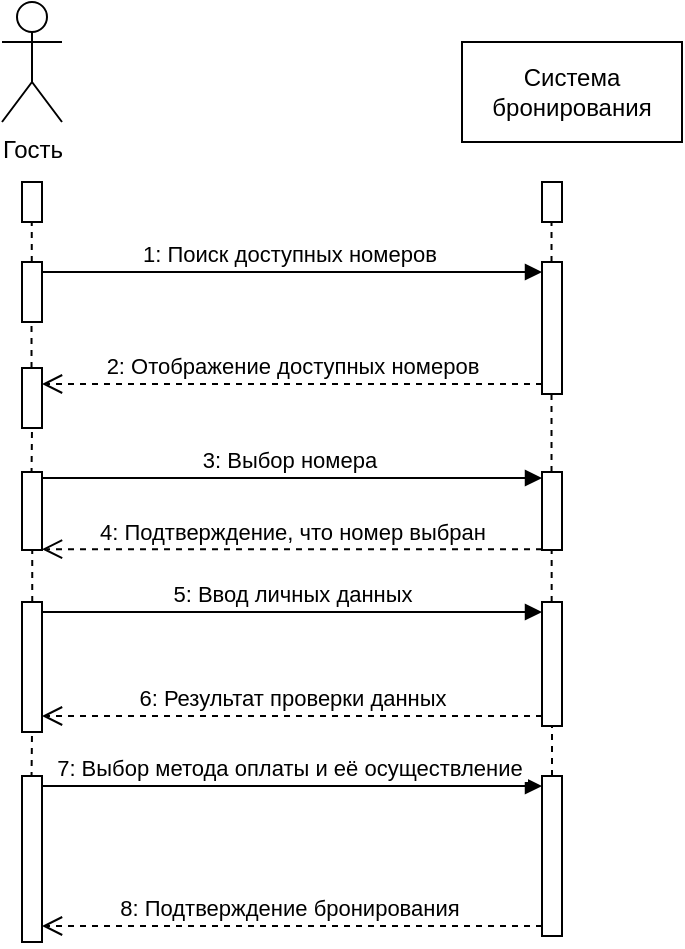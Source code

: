 <mxfile version="24.7.16" pages="4">
  <diagram name="Page-1" id="13e1069c-82ec-6db2-03f1-153e76fe0fe0">
    <mxGraphModel dx="989" dy="526" grid="1" gridSize="13" guides="1" tooltips="1" connect="1" arrows="1" fold="1" page="1" pageScale="1" pageWidth="1100" pageHeight="850" background="none" math="0" shadow="0">
      <root>
        <mxCell id="0" />
        <mxCell id="1" parent="0" />
        <mxCell id="xD_ge2HCjsT-JVDeJxe6-1" value="Гость" style="shape=umlActor;verticalLabelPosition=bottom;verticalAlign=top;html=1;" parent="1" vertex="1">
          <mxGeometry x="210" y="90" width="30" height="60" as="geometry" />
        </mxCell>
        <mxCell id="xD_ge2HCjsT-JVDeJxe6-2" value="Система бронирования" style="html=1;whiteSpace=wrap;" parent="1" vertex="1">
          <mxGeometry x="440" y="110" width="110" height="50" as="geometry" />
        </mxCell>
        <mxCell id="xD_ge2HCjsT-JVDeJxe6-4" value="" style="html=1;points=[[0,0,0,0,5],[0,1,0,0,-5],[1,0,0,0,5],[1,1,0,0,-5]];perimeter=orthogonalPerimeter;outlineConnect=0;targetShapes=umlLifeline;portConstraint=eastwest;newEdgeStyle={&quot;curved&quot;:0,&quot;rounded&quot;:0};" parent="1" vertex="1">
          <mxGeometry x="220" y="220" width="10" height="30" as="geometry" />
        </mxCell>
        <mxCell id="xD_ge2HCjsT-JVDeJxe6-8" value="" style="html=1;points=[[0,0,0,0,5],[0,1,0,0,-5],[1,0,0,0,5],[1,1,0,0,-5]];perimeter=orthogonalPerimeter;outlineConnect=0;targetShapes=umlLifeline;portConstraint=eastwest;newEdgeStyle={&quot;curved&quot;:0,&quot;rounded&quot;:0};" parent="1" vertex="1">
          <mxGeometry x="480" y="220" width="10" height="66" as="geometry" />
        </mxCell>
        <mxCell id="xD_ge2HCjsT-JVDeJxe6-9" value="1: Поиск доступных номеров&amp;nbsp;" style="html=1;verticalAlign=bottom;endArrow=block;curved=0;rounded=0;entryX=0;entryY=0;entryDx=0;entryDy=5;exitX=1;exitY=0;exitDx=0;exitDy=5;exitPerimeter=0;" parent="1" source="xD_ge2HCjsT-JVDeJxe6-4" target="xD_ge2HCjsT-JVDeJxe6-8" edge="1">
          <mxGeometry relative="1" as="geometry">
            <mxPoint x="410" y="225" as="sourcePoint" />
          </mxGeometry>
        </mxCell>
        <mxCell id="xD_ge2HCjsT-JVDeJxe6-10" value="2: Отображение доступных номеров" style="html=1;verticalAlign=bottom;endArrow=open;dashed=1;endSize=8;curved=0;rounded=0;exitX=0;exitY=1;exitDx=0;exitDy=-5;" parent="1" source="xD_ge2HCjsT-JVDeJxe6-8" target="xD_ge2HCjsT-JVDeJxe6-15" edge="1">
          <mxGeometry relative="1" as="geometry">
            <mxPoint x="410" y="295" as="targetPoint" />
          </mxGeometry>
        </mxCell>
        <mxCell id="xD_ge2HCjsT-JVDeJxe6-11" value="" style="html=1;points=[[0,0,0,0,5],[0,1,0,0,-5],[1,0,0,0,5],[1,1,0,0,-5]];perimeter=orthogonalPerimeter;outlineConnect=0;targetShapes=umlLifeline;portConstraint=eastwest;newEdgeStyle={&quot;curved&quot;:0,&quot;rounded&quot;:0};" parent="1" vertex="1">
          <mxGeometry x="220" y="180" width="10" height="20" as="geometry" />
        </mxCell>
        <mxCell id="xD_ge2HCjsT-JVDeJxe6-14" value="" style="endArrow=none;dashed=1;html=1;rounded=0;" parent="1" edge="1">
          <mxGeometry width="50" height="50" relative="1" as="geometry">
            <mxPoint x="224.88" y="220" as="sourcePoint" />
            <mxPoint x="224.88" y="200" as="targetPoint" />
          </mxGeometry>
        </mxCell>
        <mxCell id="xD_ge2HCjsT-JVDeJxe6-15" value="" style="html=1;points=[[0,0,0,0,5],[0,1,0,0,-5],[1,0,0,0,5],[1,1,0,0,-5]];perimeter=orthogonalPerimeter;outlineConnect=0;targetShapes=umlLifeline;portConstraint=eastwest;newEdgeStyle={&quot;curved&quot;:0,&quot;rounded&quot;:0};" parent="1" vertex="1">
          <mxGeometry x="220" y="273" width="10" height="30" as="geometry" />
        </mxCell>
        <mxCell id="xD_ge2HCjsT-JVDeJxe6-16" value="" style="endArrow=none;dashed=1;html=1;rounded=0;" parent="1" target="xD_ge2HCjsT-JVDeJxe6-4" edge="1">
          <mxGeometry width="50" height="50" relative="1" as="geometry">
            <mxPoint x="224.76" y="273" as="sourcePoint" />
            <mxPoint x="224.76" y="253" as="targetPoint" />
          </mxGeometry>
        </mxCell>
        <mxCell id="xD_ge2HCjsT-JVDeJxe6-17" value="" style="endArrow=none;dashed=1;html=1;rounded=0;" parent="1" edge="1">
          <mxGeometry width="50" height="50" relative="1" as="geometry">
            <mxPoint x="224.76" y="326" as="sourcePoint" />
            <mxPoint x="225" y="303" as="targetPoint" />
          </mxGeometry>
        </mxCell>
        <mxCell id="xD_ge2HCjsT-JVDeJxe6-18" value="" style="html=1;points=[[0,0,0,0,5],[0,1,0,0,-5],[1,0,0,0,5],[1,1,0,0,-5]];perimeter=orthogonalPerimeter;outlineConnect=0;targetShapes=umlLifeline;portConstraint=eastwest;newEdgeStyle={&quot;curved&quot;:0,&quot;rounded&quot;:0};" parent="1" vertex="1">
          <mxGeometry x="480" y="180" width="10" height="20" as="geometry" />
        </mxCell>
        <mxCell id="xD_ge2HCjsT-JVDeJxe6-19" value="" style="endArrow=none;dashed=1;html=1;rounded=0;" parent="1" edge="1">
          <mxGeometry width="50" height="50" relative="1" as="geometry">
            <mxPoint x="484.76" y="220" as="sourcePoint" />
            <mxPoint x="484.76" y="200" as="targetPoint" />
          </mxGeometry>
        </mxCell>
        <mxCell id="xD_ge2HCjsT-JVDeJxe6-20" value="" style="html=1;points=[[0,0,0,0,5],[0,1,0,0,-5],[1,0,0,0,5],[1,1,0,0,-5]];perimeter=orthogonalPerimeter;outlineConnect=0;targetShapes=umlLifeline;portConstraint=eastwest;newEdgeStyle={&quot;curved&quot;:0,&quot;rounded&quot;:0};" parent="1" vertex="1">
          <mxGeometry x="220" y="325" width="10" height="39" as="geometry" />
        </mxCell>
        <mxCell id="xD_ge2HCjsT-JVDeJxe6-21" value="" style="html=1;points=[[0,0,0,0,5],[0,1,0,0,-5],[1,0,0,0,5],[1,1,0,0,-5]];perimeter=orthogonalPerimeter;outlineConnect=0;targetShapes=umlLifeline;portConstraint=eastwest;newEdgeStyle={&quot;curved&quot;:0,&quot;rounded&quot;:0};" parent="1" vertex="1">
          <mxGeometry x="480" y="325" width="10" height="39" as="geometry" />
        </mxCell>
        <mxCell id="xD_ge2HCjsT-JVDeJxe6-22" value="" style="endArrow=none;dashed=1;html=1;rounded=0;" parent="1" source="xD_ge2HCjsT-JVDeJxe6-21" edge="1">
          <mxGeometry width="50" height="50" relative="1" as="geometry">
            <mxPoint x="484.76" y="306" as="sourcePoint" />
            <mxPoint x="484.76" y="286" as="targetPoint" />
          </mxGeometry>
        </mxCell>
        <mxCell id="xD_ge2HCjsT-JVDeJxe6-23" value="3: Выбор номера&amp;nbsp;" style="html=1;verticalAlign=bottom;endArrow=block;curved=0;rounded=0;entryX=0;entryY=0;entryDx=0;entryDy=5;exitX=1;exitY=0;exitDx=0;exitDy=5;exitPerimeter=0;" parent="1" edge="1">
          <mxGeometry relative="1" as="geometry">
            <mxPoint x="230" y="328" as="sourcePoint" />
            <mxPoint x="480" y="328" as="targetPoint" />
          </mxGeometry>
        </mxCell>
        <mxCell id="xD_ge2HCjsT-JVDeJxe6-24" value="" style="endArrow=none;dashed=1;html=1;rounded=0;" parent="1" edge="1" source="xD_ge2HCjsT-JVDeJxe6-25">
          <mxGeometry width="50" height="50" relative="1" as="geometry">
            <mxPoint x="224.88" y="387" as="sourcePoint" />
            <mxPoint x="225.12" y="364" as="targetPoint" />
          </mxGeometry>
        </mxCell>
        <mxCell id="xD_ge2HCjsT-JVDeJxe6-25" value="" style="html=1;points=[[0,0,0,0,5],[0,1,0,0,-5],[1,0,0,0,5],[1,1,0,0,-5]];perimeter=orthogonalPerimeter;outlineConnect=0;targetShapes=umlLifeline;portConstraint=eastwest;newEdgeStyle={&quot;curved&quot;:0,&quot;rounded&quot;:0};" parent="1" vertex="1">
          <mxGeometry x="220" y="390" width="10" height="65" as="geometry" />
        </mxCell>
        <mxCell id="xD_ge2HCjsT-JVDeJxe6-27" value="" style="endArrow=none;dashed=1;html=1;rounded=0;" parent="1" edge="1" source="xD_ge2HCjsT-JVDeJxe6-29">
          <mxGeometry width="50" height="50" relative="1" as="geometry">
            <mxPoint x="484.83" y="385" as="sourcePoint" />
            <mxPoint x="484.83" y="364" as="targetPoint" />
          </mxGeometry>
        </mxCell>
        <mxCell id="xD_ge2HCjsT-JVDeJxe6-29" value="" style="html=1;points=[[0,0,0,0,5],[0,1,0,0,-5],[1,0,0,0,5],[1,1,0,0,-5]];perimeter=orthogonalPerimeter;outlineConnect=0;targetShapes=umlLifeline;portConstraint=eastwest;newEdgeStyle={&quot;curved&quot;:0,&quot;rounded&quot;:0};" parent="1" vertex="1">
          <mxGeometry x="480" y="390" width="10" height="62" as="geometry" />
        </mxCell>
        <mxCell id="xD_ge2HCjsT-JVDeJxe6-30" value="5: Ввод личных данных" style="html=1;verticalAlign=bottom;endArrow=block;curved=0;rounded=0;entryX=0;entryY=0;entryDx=0;entryDy=5;" parent="1" source="xD_ge2HCjsT-JVDeJxe6-25" target="xD_ge2HCjsT-JVDeJxe6-29" edge="1">
          <mxGeometry relative="1" as="geometry">
            <mxPoint x="410" y="377" as="sourcePoint" />
          </mxGeometry>
        </mxCell>
        <mxCell id="xD_ge2HCjsT-JVDeJxe6-31" value="6: Результат проверки данных" style="html=1;verticalAlign=bottom;endArrow=open;dashed=1;endSize=8;curved=0;rounded=0;exitX=0;exitY=1;exitDx=0;exitDy=-5;" parent="1" source="xD_ge2HCjsT-JVDeJxe6-29" target="xD_ge2HCjsT-JVDeJxe6-25" edge="1">
          <mxGeometry relative="1" as="geometry">
            <mxPoint x="410" y="447" as="targetPoint" />
          </mxGeometry>
        </mxCell>
        <mxCell id="xD_ge2HCjsT-JVDeJxe6-33" value="" style="endArrow=none;dashed=1;html=1;rounded=0;" parent="1" edge="1">
          <mxGeometry width="50" height="50" relative="1" as="geometry">
            <mxPoint x="224.76" y="478" as="sourcePoint" />
            <mxPoint x="225" y="455" as="targetPoint" />
          </mxGeometry>
        </mxCell>
        <mxCell id="xD_ge2HCjsT-JVDeJxe6-34" value="" style="html=1;points=[[0,0,0,0,5],[0,1,0,0,-5],[1,0,0,0,5],[1,1,0,0,-5]];perimeter=orthogonalPerimeter;outlineConnect=0;targetShapes=umlLifeline;portConstraint=eastwest;newEdgeStyle={&quot;curved&quot;:0,&quot;rounded&quot;:0};" parent="1" vertex="1">
          <mxGeometry x="220" y="477" width="10" height="83" as="geometry" />
        </mxCell>
        <mxCell id="xD_ge2HCjsT-JVDeJxe6-35" value="" style="endArrow=none;dashed=1;html=1;rounded=0;" parent="1" target="xD_ge2HCjsT-JVDeJxe6-29" edge="1">
          <mxGeometry width="50" height="50" relative="1" as="geometry">
            <mxPoint x="485" y="477" as="sourcePoint" />
            <mxPoint x="485" y="456" as="targetPoint" />
          </mxGeometry>
        </mxCell>
        <mxCell id="xD_ge2HCjsT-JVDeJxe6-36" value="" style="html=1;points=[[0,0,0,0,5],[0,1,0,0,-5],[1,0,0,0,5],[1,1,0,0,-5]];perimeter=orthogonalPerimeter;outlineConnect=0;targetShapes=umlLifeline;portConstraint=eastwest;newEdgeStyle={&quot;curved&quot;:0,&quot;rounded&quot;:0};" parent="1" vertex="1">
          <mxGeometry x="480" y="477" width="10" height="80" as="geometry" />
        </mxCell>
        <mxCell id="xD_ge2HCjsT-JVDeJxe6-37" value="7: Выбор метода оплаты и её осуществление&amp;nbsp;" style="html=1;verticalAlign=bottom;endArrow=block;curved=0;rounded=0;entryX=0;entryY=0;entryDx=0;entryDy=5;" parent="1" source="xD_ge2HCjsT-JVDeJxe6-34" target="xD_ge2HCjsT-JVDeJxe6-36" edge="1">
          <mxGeometry relative="1" as="geometry">
            <mxPoint x="410" y="482" as="sourcePoint" />
          </mxGeometry>
        </mxCell>
        <mxCell id="xD_ge2HCjsT-JVDeJxe6-38" value="8: Подтверждение бронирования&amp;nbsp;" style="html=1;verticalAlign=bottom;endArrow=open;dashed=1;endSize=8;curved=0;rounded=0;exitX=0;exitY=1;exitDx=0;exitDy=-5;" parent="1" source="xD_ge2HCjsT-JVDeJxe6-36" target="xD_ge2HCjsT-JVDeJxe6-34" edge="1">
          <mxGeometry x="0.002" relative="1" as="geometry">
            <mxPoint x="410" y="552" as="targetPoint" />
            <mxPoint as="offset" />
          </mxGeometry>
        </mxCell>
        <mxCell id="taaGK2T6bvRbtCzvpy9O-1" value="4: Подтверждение, что номер выбран" style="html=1;verticalAlign=bottom;endArrow=open;dashed=1;endSize=8;curved=0;rounded=0;exitX=0;exitY=1;exitDx=0;exitDy=-5;" edge="1" parent="1">
          <mxGeometry x="0.002" relative="1" as="geometry">
            <mxPoint x="230" y="363.6" as="targetPoint" />
            <mxPoint x="480" y="363.6" as="sourcePoint" />
            <mxPoint as="offset" />
          </mxGeometry>
        </mxCell>
      </root>
    </mxGraphModel>
  </diagram>
  <diagram id="OxYH7LCObYIDRwb44Pl7" name="Страница — 2">
    <mxGraphModel dx="819" dy="435" grid="1" gridSize="10" guides="1" tooltips="1" connect="1" arrows="1" fold="1" page="1" pageScale="1" pageWidth="827" pageHeight="1169" math="0" shadow="0">
      <root>
        <mxCell id="0" />
        <mxCell id="1" parent="0" />
        <mxCell id="wH8_8jy7xCGC5x3KyBDA-1" value="Гость" style="shape=umlActor;verticalLabelPosition=bottom;verticalAlign=top;html=1;" vertex="1" parent="1">
          <mxGeometry x="210" y="90" width="30" height="60" as="geometry" />
        </mxCell>
        <mxCell id="wH8_8jy7xCGC5x3KyBDA-2" value="Система бронирования" style="html=1;whiteSpace=wrap;" vertex="1" parent="1">
          <mxGeometry x="690" y="110" width="110" height="50" as="geometry" />
        </mxCell>
        <mxCell id="wH8_8jy7xCGC5x3KyBDA-3" value="" style="html=1;points=[[0,0,0,0,5],[0,1,0,0,-5],[1,0,0,0,5],[1,1,0,0,-5]];perimeter=orthogonalPerimeter;outlineConnect=0;targetShapes=umlLifeline;portConstraint=eastwest;newEdgeStyle={&quot;curved&quot;:0,&quot;rounded&quot;:0};" vertex="1" parent="1">
          <mxGeometry x="220" y="220" width="10" height="30" as="geometry" />
        </mxCell>
        <mxCell id="wH8_8jy7xCGC5x3KyBDA-4" value="" style="html=1;points=[[0,0,0,0,5],[0,1,0,0,-5],[1,0,0,0,5],[1,1,0,0,-5]];perimeter=orthogonalPerimeter;outlineConnect=0;targetShapes=umlLifeline;portConstraint=eastwest;newEdgeStyle={&quot;curved&quot;:0,&quot;rounded&quot;:0};" vertex="1" parent="1">
          <mxGeometry x="480" y="220" width="10" height="90" as="geometry" />
        </mxCell>
        <mxCell id="wH8_8jy7xCGC5x3KyBDA-5" value="1: Предоставление данных бронирования&amp;nbsp;" style="html=1;verticalAlign=bottom;endArrow=block;curved=0;rounded=0;entryX=0;entryY=0;entryDx=0;entryDy=5;exitX=1;exitY=0;exitDx=0;exitDy=5;exitPerimeter=0;" edge="1" parent="1" source="wH8_8jy7xCGC5x3KyBDA-3" target="wH8_8jy7xCGC5x3KyBDA-4">
          <mxGeometry x="0.001" relative="1" as="geometry">
            <mxPoint x="410" y="225" as="sourcePoint" />
            <mxPoint as="offset" />
          </mxGeometry>
        </mxCell>
        <mxCell id="wH8_8jy7xCGC5x3KyBDA-6" value="6: Выдача ключа гостю" style="html=1;verticalAlign=bottom;endArrow=open;dashed=1;endSize=8;curved=0;rounded=0;" edge="1" parent="1">
          <mxGeometry relative="1" as="geometry">
            <mxPoint x="230" y="428" as="targetPoint" />
            <mxPoint x="480" y="428" as="sourcePoint" />
          </mxGeometry>
        </mxCell>
        <mxCell id="wH8_8jy7xCGC5x3KyBDA-7" value="" style="html=1;points=[[0,0,0,0,5],[0,1,0,0,-5],[1,0,0,0,5],[1,1,0,0,-5]];perimeter=orthogonalPerimeter;outlineConnect=0;targetShapes=umlLifeline;portConstraint=eastwest;newEdgeStyle={&quot;curved&quot;:0,&quot;rounded&quot;:0};" vertex="1" parent="1">
          <mxGeometry x="220" y="180" width="10" height="20" as="geometry" />
        </mxCell>
        <mxCell id="wH8_8jy7xCGC5x3KyBDA-8" value="" style="endArrow=none;dashed=1;html=1;rounded=0;" edge="1" parent="1">
          <mxGeometry width="50" height="50" relative="1" as="geometry">
            <mxPoint x="224.88" y="220" as="sourcePoint" />
            <mxPoint x="224.88" y="200" as="targetPoint" />
          </mxGeometry>
        </mxCell>
        <mxCell id="wH8_8jy7xCGC5x3KyBDA-9" value="" style="html=1;points=[[0,0,0,0,5],[0,1,0,0,-5],[1,0,0,0,5],[1,1,0,0,-5]];perimeter=orthogonalPerimeter;outlineConnect=0;targetShapes=umlLifeline;portConstraint=eastwest;newEdgeStyle={&quot;curved&quot;:0,&quot;rounded&quot;:0};" vertex="1" parent="1">
          <mxGeometry x="220" y="420" width="10" height="30" as="geometry" />
        </mxCell>
        <mxCell id="wH8_8jy7xCGC5x3KyBDA-10" value="" style="endArrow=none;dashed=1;html=1;rounded=0;" edge="1" parent="1" target="wH8_8jy7xCGC5x3KyBDA-3" source="wH8_8jy7xCGC5x3KyBDA-9">
          <mxGeometry width="50" height="50" relative="1" as="geometry">
            <mxPoint x="224.76" y="273" as="sourcePoint" />
            <mxPoint x="224.76" y="253" as="targetPoint" />
          </mxGeometry>
        </mxCell>
        <mxCell id="wH8_8jy7xCGC5x3KyBDA-11" value="" style="html=1;points=[[0,0,0,0,5],[0,1,0,0,-5],[1,0,0,0,5],[1,1,0,0,-5]];perimeter=orthogonalPerimeter;outlineConnect=0;targetShapes=umlLifeline;portConstraint=eastwest;newEdgeStyle={&quot;curved&quot;:0,&quot;rounded&quot;:0};" vertex="1" parent="1">
          <mxGeometry x="480" y="180" width="10" height="20" as="geometry" />
        </mxCell>
        <mxCell id="wH8_8jy7xCGC5x3KyBDA-12" value="" style="endArrow=none;dashed=1;html=1;rounded=0;" edge="1" parent="1">
          <mxGeometry width="50" height="50" relative="1" as="geometry">
            <mxPoint x="484.76" y="220" as="sourcePoint" />
            <mxPoint x="484.76" y="200" as="targetPoint" />
          </mxGeometry>
        </mxCell>
        <mxCell id="wH8_8jy7xCGC5x3KyBDA-13" value="Администратор" style="shape=umlActor;verticalLabelPosition=bottom;verticalAlign=top;html=1;" vertex="1" parent="1">
          <mxGeometry x="470" y="90" width="30" height="60" as="geometry" />
        </mxCell>
        <mxCell id="wH8_8jy7xCGC5x3KyBDA-15" value="" style="html=1;points=[[0,0,0,0,5],[0,1,0,0,-5],[1,0,0,0,5],[1,1,0,0,-5]];perimeter=orthogonalPerimeter;outlineConnect=0;targetShapes=umlLifeline;portConstraint=eastwest;newEdgeStyle={&quot;curved&quot;:0,&quot;rounded&quot;:0};" vertex="1" parent="1">
          <mxGeometry x="740" y="180" width="10" height="20" as="geometry" />
        </mxCell>
        <mxCell id="wH8_8jy7xCGC5x3KyBDA-16" value="" style="endArrow=none;dashed=1;html=1;rounded=0;" edge="1" parent="1">
          <mxGeometry width="50" height="50" relative="1" as="geometry">
            <mxPoint x="744.8" y="220" as="sourcePoint" />
            <mxPoint x="744.8" y="200" as="targetPoint" />
          </mxGeometry>
        </mxCell>
        <mxCell id="wH8_8jy7xCGC5x3KyBDA-17" value="2: Запрос о наличии бронирования" style="html=1;verticalAlign=bottom;endArrow=block;curved=0;rounded=0;" edge="1" parent="1">
          <mxGeometry x="0.001" relative="1" as="geometry">
            <mxPoint x="490" y="233" as="sourcePoint" />
            <mxPoint x="740" y="233" as="targetPoint" />
            <mxPoint as="offset" />
          </mxGeometry>
        </mxCell>
        <mxCell id="wH8_8jy7xCGC5x3KyBDA-18" value="" style="html=1;points=[[0,0,0,0,5],[0,1,0,0,-5],[1,0,0,0,5],[1,1,0,0,-5]];perimeter=orthogonalPerimeter;outlineConnect=0;targetShapes=umlLifeline;portConstraint=eastwest;newEdgeStyle={&quot;curved&quot;:0,&quot;rounded&quot;:0};" vertex="1" parent="1">
          <mxGeometry x="740" y="220" width="10" height="66" as="geometry" />
        </mxCell>
        <mxCell id="wH8_8jy7xCGC5x3KyBDA-19" value="3: Подтверждение наличия бронирования" style="html=1;verticalAlign=bottom;endArrow=open;dashed=1;endSize=8;curved=0;rounded=0;exitX=0;exitY=1;exitDx=0;exitDy=-5;" edge="1" parent="1">
          <mxGeometry x="0.001" relative="1" as="geometry">
            <mxPoint x="490" y="284" as="targetPoint" />
            <mxPoint x="740" y="286" as="sourcePoint" />
            <mxPoint as="offset" />
          </mxGeometry>
        </mxCell>
        <mxCell id="wH8_8jy7xCGC5x3KyBDA-21" value="" style="endArrow=none;dashed=1;html=1;rounded=0;" edge="1" parent="1">
          <mxGeometry width="50" height="50" relative="1" as="geometry">
            <mxPoint x="484.76" y="330" as="sourcePoint" />
            <mxPoint x="484.76" y="310" as="targetPoint" />
          </mxGeometry>
        </mxCell>
        <mxCell id="wH8_8jy7xCGC5x3KyBDA-22" value="4: Регистрация гостя в номер&amp;nbsp;" style="html=1;verticalAlign=bottom;endArrow=block;curved=0;rounded=0;" edge="1" parent="1">
          <mxGeometry x="0.001" relative="1" as="geometry">
            <mxPoint x="490" y="340" as="sourcePoint" />
            <mxPoint x="740" y="340" as="targetPoint" />
            <mxPoint as="offset" />
          </mxGeometry>
        </mxCell>
        <mxCell id="wH8_8jy7xCGC5x3KyBDA-23" value="" style="html=1;points=[[0,0,0,0,5],[0,1,0,0,-5],[1,0,0,0,5],[1,1,0,0,-5]];perimeter=orthogonalPerimeter;outlineConnect=0;targetShapes=umlLifeline;portConstraint=eastwest;newEdgeStyle={&quot;curved&quot;:0,&quot;rounded&quot;:0};" vertex="1" parent="1">
          <mxGeometry x="740" y="337" width="10" height="73" as="geometry" />
        </mxCell>
        <mxCell id="wH8_8jy7xCGC5x3KyBDA-24" value="&amp;nbsp; &amp;nbsp; &amp;nbsp; &amp;nbsp; &amp;nbsp; &amp;nbsp; &amp;nbsp; &amp;nbsp; &amp;nbsp; 5: Обновление статуса номера" style="html=1;verticalAlign=bottom;endArrow=open;dashed=1;endSize=8;curved=0;rounded=0;exitX=0;exitY=1;exitDx=0;exitDy=-5;" edge="1" parent="1" target="wH8_8jy7xCGC5x3KyBDA-25">
          <mxGeometry x="0.28" y="-5" relative="1" as="geometry">
            <mxPoint x="490" y="401" as="targetPoint" />
            <mxPoint x="740" y="403" as="sourcePoint" />
            <mxPoint as="offset" />
          </mxGeometry>
        </mxCell>
        <mxCell id="wH8_8jy7xCGC5x3KyBDA-25" value="" style="html=1;points=[[0,0,0,0,5],[0,1,0,0,-5],[1,0,0,0,5],[1,1,0,0,-5]];perimeter=orthogonalPerimeter;outlineConnect=0;targetShapes=umlLifeline;portConstraint=eastwest;newEdgeStyle={&quot;curved&quot;:0,&quot;rounded&quot;:0};" vertex="1" parent="1">
          <mxGeometry x="480" y="330" width="10" height="100" as="geometry" />
        </mxCell>
        <mxCell id="wH8_8jy7xCGC5x3KyBDA-26" value="" style="endArrow=none;dashed=1;html=1;rounded=0;" edge="1" parent="1" source="wH8_8jy7xCGC5x3KyBDA-23">
          <mxGeometry width="50" height="50" relative="1" as="geometry">
            <mxPoint x="744.83" y="306" as="sourcePoint" />
            <mxPoint x="744.83" y="286" as="targetPoint" />
          </mxGeometry>
        </mxCell>
      </root>
    </mxGraphModel>
  </diagram>
  <diagram id="XD7k8hzNiYbEKnqR7UA_" name="Страница — 3">
    <mxGraphModel dx="819" dy="435" grid="1" gridSize="10" guides="1" tooltips="1" connect="1" arrows="1" fold="1" page="1" pageScale="1" pageWidth="827" pageHeight="1169" math="0" shadow="0">
      <root>
        <mxCell id="0" />
        <mxCell id="1" parent="0" />
        <mxCell id="7wY1f917_9W8CGoS_Gvf-1" value="Гость" style="shape=umlActor;verticalLabelPosition=bottom;verticalAlign=top;html=1;" vertex="1" parent="1">
          <mxGeometry x="210" y="90" width="30" height="60" as="geometry" />
        </mxCell>
        <mxCell id="7wY1f917_9W8CGoS_Gvf-2" value="Система бронирования" style="html=1;whiteSpace=wrap;" vertex="1" parent="1">
          <mxGeometry x="430" y="110" width="110" height="50" as="geometry" />
        </mxCell>
        <mxCell id="7wY1f917_9W8CGoS_Gvf-3" value="1: Запрос отмены бронирования&amp;nbsp;" style="html=1;verticalAlign=bottom;endArrow=block;curved=0;rounded=0;entryX=0;entryY=0;entryDx=0;entryDy=5;exitX=1;exitY=0;exitDx=0;exitDy=5;exitPerimeter=0;" edge="1" parent="1">
          <mxGeometry x="0.001" relative="1" as="geometry">
            <mxPoint x="230" y="225" as="sourcePoint" />
            <mxPoint as="offset" />
            <mxPoint x="480" y="225" as="targetPoint" />
          </mxGeometry>
        </mxCell>
        <mxCell id="7wY1f917_9W8CGoS_Gvf-4" value="" style="html=1;points=[[0,0,0,0,5],[0,1,0,0,-5],[1,0,0,0,5],[1,1,0,0,-5]];perimeter=orthogonalPerimeter;outlineConnect=0;targetShapes=umlLifeline;portConstraint=eastwest;newEdgeStyle={&quot;curved&quot;:0,&quot;rounded&quot;:0};" vertex="1" parent="1">
          <mxGeometry x="220" y="180" width="10" height="20" as="geometry" />
        </mxCell>
        <mxCell id="7wY1f917_9W8CGoS_Gvf-5" value="" style="endArrow=none;dashed=1;html=1;rounded=0;" edge="1" parent="1">
          <mxGeometry width="50" height="50" relative="1" as="geometry">
            <mxPoint x="224.88" y="220" as="sourcePoint" />
            <mxPoint x="224.88" y="200" as="targetPoint" />
          </mxGeometry>
        </mxCell>
        <mxCell id="7wY1f917_9W8CGoS_Gvf-6" value="" style="html=1;points=[[0,0,0,0,5],[0,1,0,0,-5],[1,0,0,0,5],[1,1,0,0,-5]];perimeter=orthogonalPerimeter;outlineConnect=0;targetShapes=umlLifeline;portConstraint=eastwest;newEdgeStyle={&quot;curved&quot;:0,&quot;rounded&quot;:0};" vertex="1" parent="1">
          <mxGeometry x="480" y="180" width="10" height="20" as="geometry" />
        </mxCell>
        <mxCell id="7wY1f917_9W8CGoS_Gvf-7" value="" style="endArrow=none;dashed=1;html=1;rounded=0;" edge="1" parent="1">
          <mxGeometry width="50" height="50" relative="1" as="geometry">
            <mxPoint x="484.76" y="220" as="sourcePoint" />
            <mxPoint x="484.76" y="200" as="targetPoint" />
          </mxGeometry>
        </mxCell>
        <mxCell id="7wY1f917_9W8CGoS_Gvf-8" value="Администратор" style="shape=umlActor;verticalLabelPosition=bottom;verticalAlign=top;html=1;" vertex="1" parent="1">
          <mxGeometry x="730" y="90" width="30" height="60" as="geometry" />
        </mxCell>
        <mxCell id="7wY1f917_9W8CGoS_Gvf-9" value="" style="html=1;points=[[0,0,0,0,5],[0,1,0,0,-5],[1,0,0,0,5],[1,1,0,0,-5]];perimeter=orthogonalPerimeter;outlineConnect=0;targetShapes=umlLifeline;portConstraint=eastwest;newEdgeStyle={&quot;curved&quot;:0,&quot;rounded&quot;:0};" vertex="1" parent="1">
          <mxGeometry x="740" y="180" width="10" height="20" as="geometry" />
        </mxCell>
        <mxCell id="7wY1f917_9W8CGoS_Gvf-10" value="" style="endArrow=none;dashed=1;html=1;rounded=0;" edge="1" parent="1" source="BKJpXaq6Xv7vbFZK21tH-10">
          <mxGeometry width="50" height="50" relative="1" as="geometry">
            <mxPoint x="745" y="410" as="sourcePoint" />
            <mxPoint x="744.8" y="200" as="targetPoint" />
          </mxGeometry>
        </mxCell>
        <mxCell id="7wY1f917_9W8CGoS_Gvf-11" value="5: Уведомление об отмене бронирования&amp;nbsp;" style="html=1;verticalAlign=bottom;endArrow=block;curved=0;rounded=0;" edge="1" parent="1">
          <mxGeometry x="0.001" relative="1" as="geometry">
            <mxPoint x="490" y="420" as="sourcePoint" />
            <mxPoint x="740" y="420" as="targetPoint" />
            <mxPoint as="offset" />
          </mxGeometry>
        </mxCell>
        <mxCell id="7wY1f917_9W8CGoS_Gvf-12" value="" style="html=1;points=[[0,0,0,0,5],[0,1,0,0,-5],[1,0,0,0,5],[1,1,0,0,-5]];perimeter=orthogonalPerimeter;outlineConnect=0;targetShapes=umlLifeline;portConstraint=eastwest;newEdgeStyle={&quot;curved&quot;:0,&quot;rounded&quot;:0};" vertex="1" parent="1">
          <mxGeometry x="220" y="220" width="10" height="70" as="geometry" />
        </mxCell>
        <mxCell id="7wY1f917_9W8CGoS_Gvf-13" value="" style="html=1;points=[[0,0,0,0,5],[0,1,0,0,-5],[1,0,0,0,5],[1,1,0,0,-5]];perimeter=orthogonalPerimeter;outlineConnect=0;targetShapes=umlLifeline;portConstraint=eastwest;newEdgeStyle={&quot;curved&quot;:0,&quot;rounded&quot;:0};" vertex="1" parent="1">
          <mxGeometry x="480" y="220" width="10" height="70" as="geometry" />
        </mxCell>
        <mxCell id="BKJpXaq6Xv7vbFZK21tH-1" value="2: Уведомление о возможных штрафах" style="html=1;verticalAlign=bottom;endArrow=open;dashed=1;endSize=8;curved=0;rounded=0;" edge="1" parent="1">
          <mxGeometry relative="1" as="geometry">
            <mxPoint x="230" y="289.43" as="targetPoint" />
            <mxPoint x="480" y="289.43" as="sourcePoint" />
          </mxGeometry>
        </mxCell>
        <mxCell id="BKJpXaq6Xv7vbFZK21tH-2" value="" style="endArrow=none;dashed=1;html=1;rounded=0;" edge="1" parent="1">
          <mxGeometry width="50" height="50" relative="1" as="geometry">
            <mxPoint x="225" y="320" as="sourcePoint" />
            <mxPoint x="224.83" y="290" as="targetPoint" />
          </mxGeometry>
        </mxCell>
        <mxCell id="BKJpXaq6Xv7vbFZK21tH-3" value="" style="endArrow=none;dashed=1;html=1;rounded=0;" edge="1" parent="1">
          <mxGeometry width="50" height="50" relative="1" as="geometry">
            <mxPoint x="484.93" y="320" as="sourcePoint" />
            <mxPoint x="484.76" y="290" as="targetPoint" />
          </mxGeometry>
        </mxCell>
        <mxCell id="BKJpXaq6Xv7vbFZK21tH-4" value="" style="html=1;points=[[0,0,0,0,5],[0,1,0,0,-5],[1,0,0,0,5],[1,1,0,0,-5]];perimeter=orthogonalPerimeter;outlineConnect=0;targetShapes=umlLifeline;portConstraint=eastwest;newEdgeStyle={&quot;curved&quot;:0,&quot;rounded&quot;:0};" vertex="1" parent="1">
          <mxGeometry x="220" y="320" width="10" height="70" as="geometry" />
        </mxCell>
        <mxCell id="BKJpXaq6Xv7vbFZK21tH-5" value="3: Подтверждение отмены бронирования" style="html=1;verticalAlign=bottom;endArrow=block;curved=0;rounded=0;entryX=0;entryY=0;entryDx=0;entryDy=5;exitX=1;exitY=0;exitDx=0;exitDy=5;exitPerimeter=0;" edge="1" parent="1">
          <mxGeometry x="0.001" relative="1" as="geometry">
            <mxPoint x="230" y="320" as="sourcePoint" />
            <mxPoint as="offset" />
            <mxPoint x="480" y="320" as="targetPoint" />
          </mxGeometry>
        </mxCell>
        <mxCell id="BKJpXaq6Xv7vbFZK21tH-6" value="" style="html=1;points=[[0,0,0,0,5],[0,1,0,0,-5],[1,0,0,0,5],[1,1,0,0,-5]];perimeter=orthogonalPerimeter;outlineConnect=0;targetShapes=umlLifeline;portConstraint=eastwest;newEdgeStyle={&quot;curved&quot;:0,&quot;rounded&quot;:0};" vertex="1" parent="1">
          <mxGeometry x="480" y="320" width="10" height="70" as="geometry" />
        </mxCell>
        <mxCell id="BKJpXaq6Xv7vbFZK21tH-7" value="4: Уведомление об успешной отмены&amp;nbsp;&lt;br&gt;бронирования" style="html=1;verticalAlign=bottom;endArrow=open;dashed=1;endSize=8;curved=0;rounded=0;" edge="1" parent="1">
          <mxGeometry x="0.002" relative="1" as="geometry">
            <mxPoint x="230" y="382" as="targetPoint" />
            <mxPoint x="480" y="382" as="sourcePoint" />
            <mxPoint as="offset" />
          </mxGeometry>
        </mxCell>
        <mxCell id="BKJpXaq6Xv7vbFZK21tH-8" value="" style="endArrow=none;dashed=1;html=1;rounded=0;" edge="1" parent="1">
          <mxGeometry width="50" height="50" relative="1" as="geometry">
            <mxPoint x="484.93" y="420" as="sourcePoint" />
            <mxPoint x="484.76" y="390" as="targetPoint" />
          </mxGeometry>
        </mxCell>
        <mxCell id="BKJpXaq6Xv7vbFZK21tH-9" value="" style="html=1;points=[[0,0,0,0,5],[0,1,0,0,-5],[1,0,0,0,5],[1,1,0,0,-5]];perimeter=orthogonalPerimeter;outlineConnect=0;targetShapes=umlLifeline;portConstraint=eastwest;newEdgeStyle={&quot;curved&quot;:0,&quot;rounded&quot;:0};" vertex="1" parent="1">
          <mxGeometry x="480" y="420" width="10" height="20" as="geometry" />
        </mxCell>
        <mxCell id="BKJpXaq6Xv7vbFZK21tH-10" value="" style="html=1;points=[[0,0,0,0,5],[0,1,0,0,-5],[1,0,0,0,5],[1,1,0,0,-5]];perimeter=orthogonalPerimeter;outlineConnect=0;targetShapes=umlLifeline;portConstraint=eastwest;newEdgeStyle={&quot;curved&quot;:0,&quot;rounded&quot;:0};" vertex="1" parent="1">
          <mxGeometry x="740" y="420" width="10" height="20" as="geometry" />
        </mxCell>
      </root>
    </mxGraphModel>
  </diagram>
  <diagram id="t-11Qi7EA-E730fnsN0N" name="Страница — 4">
    <mxGraphModel grid="1" page="1" gridSize="10" guides="1" tooltips="1" connect="1" arrows="1" fold="1" pageScale="1" pageWidth="827" pageHeight="1169" math="0" shadow="0">
      <root>
        <mxCell id="0" />
        <mxCell id="1" parent="0" />
      </root>
    </mxGraphModel>
  </diagram>
</mxfile>
